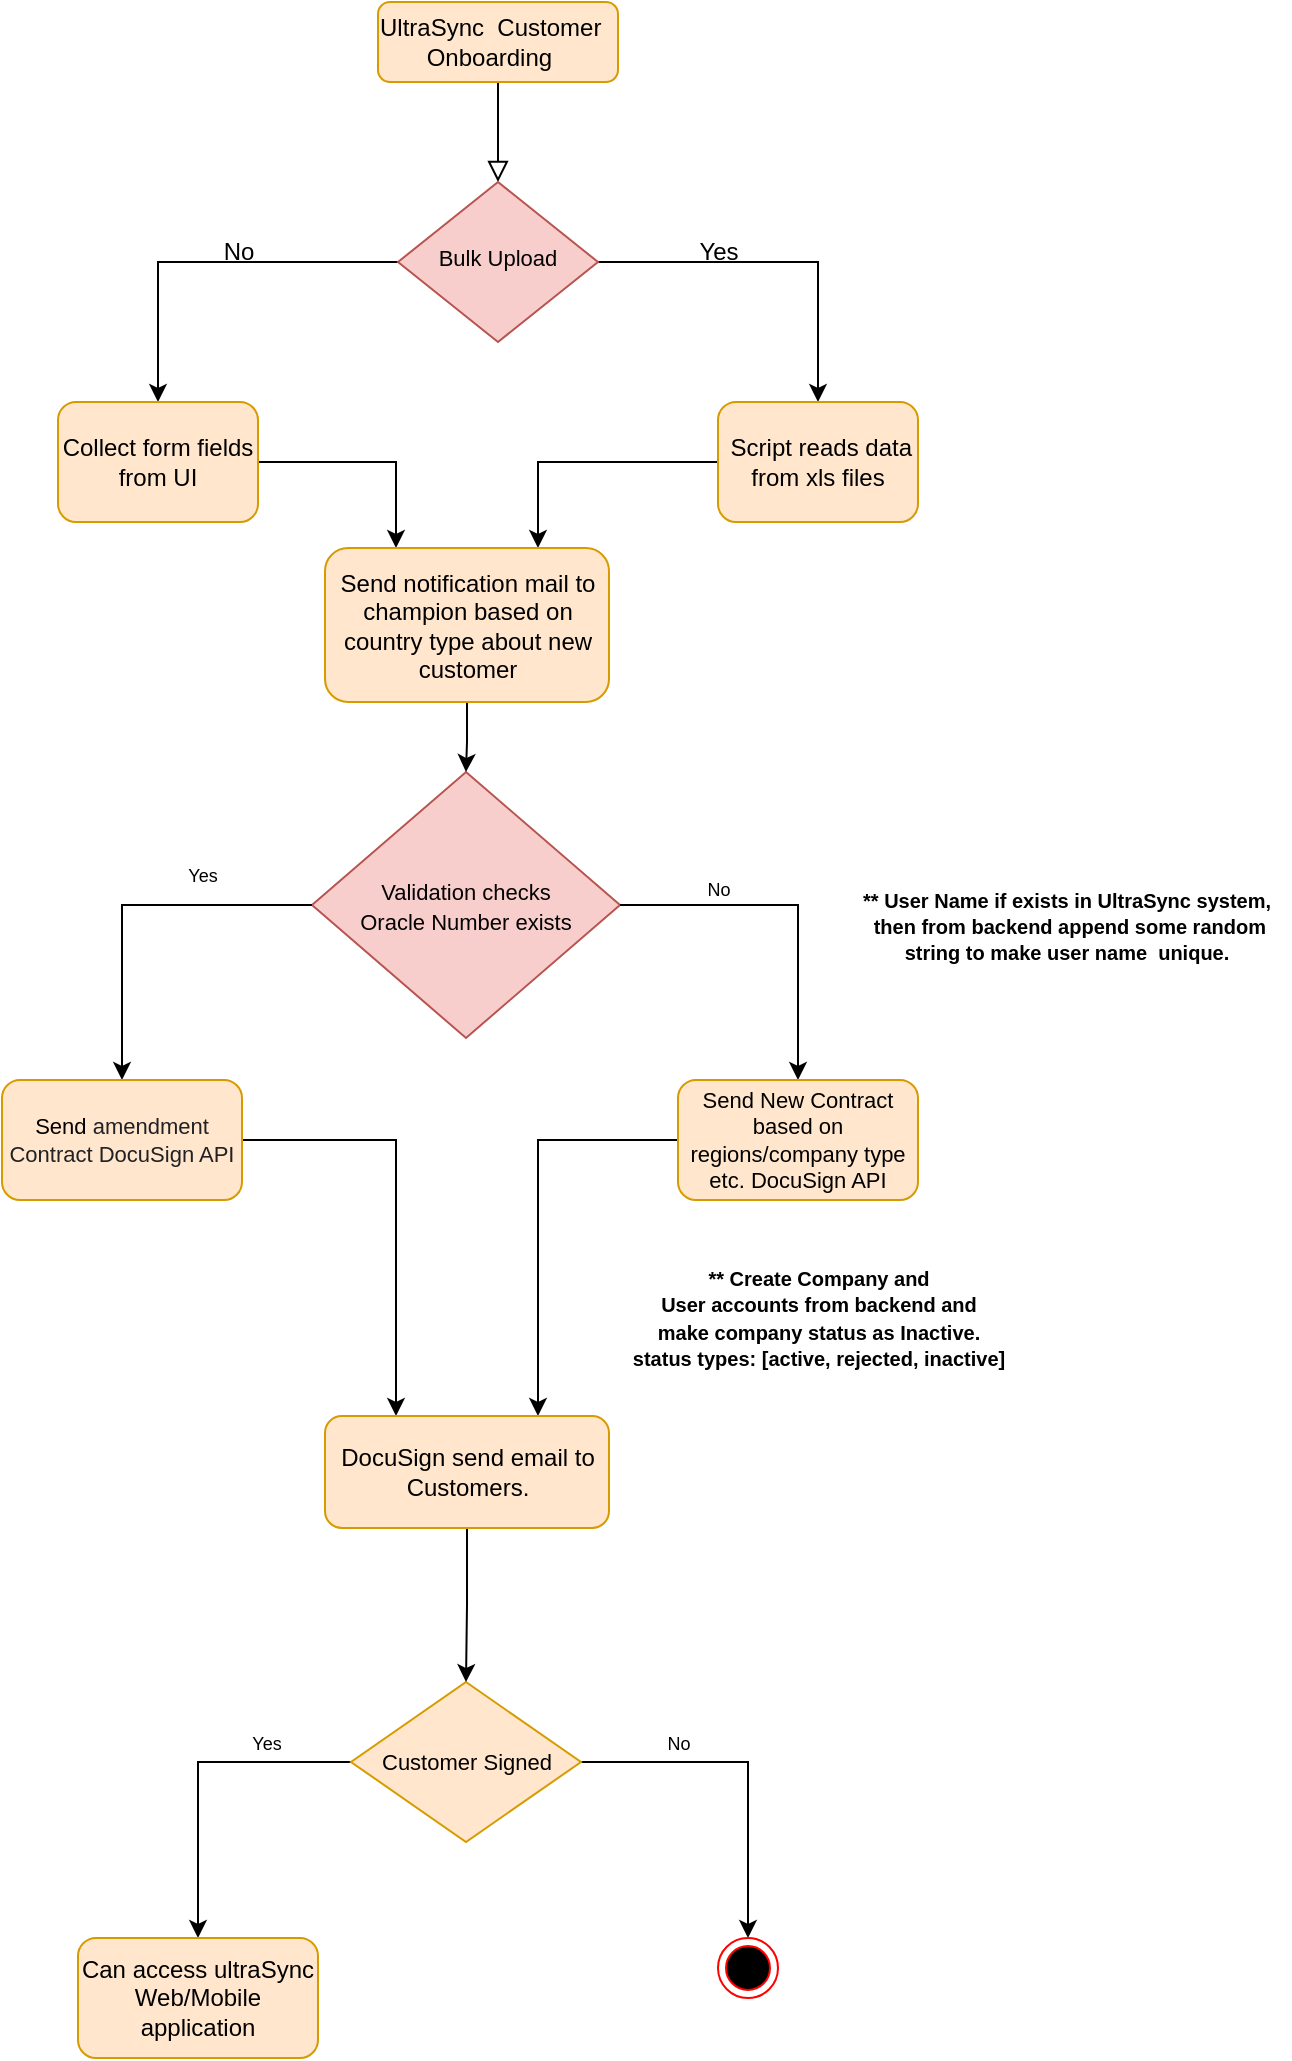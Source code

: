 <mxfile version="20.8.3" type="github">
  <diagram id="C5RBs43oDa-KdzZeNtuy" name="Page-1">
    <mxGraphModel dx="794" dy="438" grid="1" gridSize="7" guides="1" tooltips="1" connect="1" arrows="1" fold="1" page="1" pageScale="1" pageWidth="827" pageHeight="1169" math="0" shadow="0">
      <root>
        <mxCell id="WIyWlLk6GJQsqaUBKTNV-0" />
        <mxCell id="WIyWlLk6GJQsqaUBKTNV-1" parent="WIyWlLk6GJQsqaUBKTNV-0" />
        <mxCell id="WIyWlLk6GJQsqaUBKTNV-2" value="" style="rounded=0;html=1;jettySize=auto;orthogonalLoop=1;fontSize=11;endArrow=block;endFill=0;endSize=8;strokeWidth=1;shadow=0;labelBackgroundColor=none;edgeStyle=orthogonalEdgeStyle;" parent="WIyWlLk6GJQsqaUBKTNV-1" source="WIyWlLk6GJQsqaUBKTNV-3" target="WIyWlLk6GJQsqaUBKTNV-6" edge="1">
          <mxGeometry relative="1" as="geometry" />
        </mxCell>
        <mxCell id="WIyWlLk6GJQsqaUBKTNV-3" value="&lt;div style=&quot;text-align: start;&quot;&gt;UltraSync&amp;nbsp;&amp;nbsp;Customer&amp;nbsp; &amp;nbsp; &amp;nbsp; &amp;nbsp; &amp;nbsp;Onboarding&lt;br&gt;&lt;/div&gt;" style="rounded=1;whiteSpace=wrap;html=1;fontSize=12;glass=0;strokeWidth=1;shadow=0;fillColor=#ffe6cc;strokeColor=#d79b00;" parent="WIyWlLk6GJQsqaUBKTNV-1" vertex="1">
          <mxGeometry x="349" y="49" width="120" height="40" as="geometry" />
        </mxCell>
        <mxCell id="dnxdo7aO6R9HoP1VlLdP-2" style="edgeStyle=orthogonalEdgeStyle;rounded=0;orthogonalLoop=1;jettySize=auto;html=1;entryX=0.5;entryY=0;entryDx=0;entryDy=0;" edge="1" parent="WIyWlLk6GJQsqaUBKTNV-1" source="WIyWlLk6GJQsqaUBKTNV-6" target="dnxdo7aO6R9HoP1VlLdP-6">
          <mxGeometry relative="1" as="geometry">
            <mxPoint x="239" y="249" as="targetPoint" />
          </mxGeometry>
        </mxCell>
        <mxCell id="dnxdo7aO6R9HoP1VlLdP-3" style="edgeStyle=orthogonalEdgeStyle;rounded=0;orthogonalLoop=1;jettySize=auto;html=1;exitX=1;exitY=0.5;exitDx=0;exitDy=0;entryX=0.5;entryY=0;entryDx=0;entryDy=0;" edge="1" parent="WIyWlLk6GJQsqaUBKTNV-1" source="WIyWlLk6GJQsqaUBKTNV-6" target="dnxdo7aO6R9HoP1VlLdP-10">
          <mxGeometry relative="1" as="geometry">
            <mxPoint x="579" y="249" as="targetPoint" />
          </mxGeometry>
        </mxCell>
        <mxCell id="WIyWlLk6GJQsqaUBKTNV-6" value="&lt;font style=&quot;font-size: 11px;&quot;&gt;Bulk Upload&lt;/font&gt;" style="rhombus;whiteSpace=wrap;html=1;shadow=0;fontFamily=Helvetica;fontSize=12;align=center;strokeWidth=1;spacing=6;spacingTop=-4;fillColor=#f8cecc;strokeColor=#b85450;" parent="WIyWlLk6GJQsqaUBKTNV-1" vertex="1">
          <mxGeometry x="359" y="139" width="100" height="80" as="geometry" />
        </mxCell>
        <mxCell id="WIyWlLk6GJQsqaUBKTNV-8" value="No" style="rounded=0;html=1;jettySize=auto;orthogonalLoop=1;fontSize=11;endArrow=block;endFill=0;endSize=8;strokeWidth=1;shadow=0;labelBackgroundColor=none;edgeStyle=orthogonalEdgeStyle;" parent="WIyWlLk6GJQsqaUBKTNV-1" target="WIyWlLk6GJQsqaUBKTNV-11" edge="1">
          <mxGeometry x="0.333" y="20" relative="1" as="geometry">
            <mxPoint as="offset" />
            <mxPoint x="220" y="370" as="sourcePoint" />
          </mxGeometry>
        </mxCell>
        <mxCell id="WIyWlLk6GJQsqaUBKTNV-9" value="Yes" style="edgeStyle=orthogonalEdgeStyle;rounded=0;html=1;jettySize=auto;orthogonalLoop=1;fontSize=11;endArrow=block;endFill=0;endSize=8;strokeWidth=1;shadow=0;labelBackgroundColor=none;" parent="WIyWlLk6GJQsqaUBKTNV-1" target="WIyWlLk6GJQsqaUBKTNV-12" edge="1">
          <mxGeometry y="10" relative="1" as="geometry">
            <mxPoint as="offset" />
            <mxPoint x="270" y="330" as="sourcePoint" />
          </mxGeometry>
        </mxCell>
        <mxCell id="dnxdo7aO6R9HoP1VlLdP-4" value="Yes" style="text;html=1;align=center;verticalAlign=middle;resizable=0;points=[];autosize=1;strokeColor=none;fillColor=none;" vertex="1" parent="WIyWlLk6GJQsqaUBKTNV-1">
          <mxGeometry x="499" y="159" width="40" height="30" as="geometry" />
        </mxCell>
        <mxCell id="dnxdo7aO6R9HoP1VlLdP-5" value="No" style="text;html=1;align=center;verticalAlign=middle;resizable=0;points=[];autosize=1;strokeColor=none;fillColor=none;" vertex="1" parent="WIyWlLk6GJQsqaUBKTNV-1">
          <mxGeometry x="259" y="159" width="40" height="30" as="geometry" />
        </mxCell>
        <mxCell id="dnxdo7aO6R9HoP1VlLdP-9" value="" style="edgeStyle=orthogonalEdgeStyle;rounded=0;orthogonalLoop=1;jettySize=auto;html=1;entryX=0.25;entryY=0;entryDx=0;entryDy=0;" edge="1" parent="WIyWlLk6GJQsqaUBKTNV-1" source="dnxdo7aO6R9HoP1VlLdP-6" target="dnxdo7aO6R9HoP1VlLdP-50">
          <mxGeometry relative="1" as="geometry">
            <mxPoint x="379" y="349" as="targetPoint" />
          </mxGeometry>
        </mxCell>
        <mxCell id="dnxdo7aO6R9HoP1VlLdP-6" value="Collect form fields from UI" style="rounded=1;whiteSpace=wrap;html=1;fillColor=#ffe6cc;strokeColor=#d79b00;" vertex="1" parent="WIyWlLk6GJQsqaUBKTNV-1">
          <mxGeometry x="189" y="249" width="100" height="60" as="geometry" />
        </mxCell>
        <mxCell id="dnxdo7aO6R9HoP1VlLdP-11" style="edgeStyle=orthogonalEdgeStyle;rounded=0;orthogonalLoop=1;jettySize=auto;html=1;entryX=0.75;entryY=0;entryDx=0;entryDy=0;" edge="1" parent="WIyWlLk6GJQsqaUBKTNV-1" source="dnxdo7aO6R9HoP1VlLdP-10" target="dnxdo7aO6R9HoP1VlLdP-50">
          <mxGeometry relative="1" as="geometry">
            <mxPoint x="439" y="349" as="targetPoint" />
          </mxGeometry>
        </mxCell>
        <mxCell id="dnxdo7aO6R9HoP1VlLdP-10" value="&amp;nbsp;Script reads data from xls files" style="rounded=1;whiteSpace=wrap;html=1;fillColor=#ffe6cc;strokeColor=#d79b00;" vertex="1" parent="WIyWlLk6GJQsqaUBKTNV-1">
          <mxGeometry x="519" y="249" width="100" height="60" as="geometry" />
        </mxCell>
        <mxCell id="dnxdo7aO6R9HoP1VlLdP-12" value="&lt;font style=&quot;font-size: 11px;&quot;&gt;Validation checks&lt;br&gt;Oracle Number exists&lt;br&gt;&lt;/font&gt;" style="rhombus;whiteSpace=wrap;html=1;fillColor=#f8cecc;strokeColor=#b85450;" vertex="1" parent="WIyWlLk6GJQsqaUBKTNV-1">
          <mxGeometry x="316" y="434" width="154" height="133" as="geometry" />
        </mxCell>
        <mxCell id="dnxdo7aO6R9HoP1VlLdP-18" style="edgeStyle=orthogonalEdgeStyle;rounded=0;orthogonalLoop=1;jettySize=auto;html=1;fontSize=9;entryX=0.5;entryY=0;entryDx=0;entryDy=0;exitX=0;exitY=0.5;exitDx=0;exitDy=0;" edge="1" parent="WIyWlLk6GJQsqaUBKTNV-1" source="dnxdo7aO6R9HoP1VlLdP-12" target="dnxdo7aO6R9HoP1VlLdP-20">
          <mxGeometry relative="1" as="geometry">
            <mxPoint x="289" y="719" as="targetPoint" />
            <mxPoint x="353" y="576" as="sourcePoint" />
          </mxGeometry>
        </mxCell>
        <mxCell id="dnxdo7aO6R9HoP1VlLdP-22" value="" style="edgeStyle=orthogonalEdgeStyle;rounded=0;orthogonalLoop=1;jettySize=auto;html=1;fontSize=9;exitX=1;exitY=0.5;exitDx=0;exitDy=0;" edge="1" parent="WIyWlLk6GJQsqaUBKTNV-1" source="dnxdo7aO6R9HoP1VlLdP-12" target="dnxdo7aO6R9HoP1VlLdP-21">
          <mxGeometry relative="1" as="geometry">
            <mxPoint x="473" y="576" as="sourcePoint" />
          </mxGeometry>
        </mxCell>
        <mxCell id="dnxdo7aO6R9HoP1VlLdP-19" value="Yes" style="text;html=1;align=center;verticalAlign=middle;resizable=0;points=[];autosize=1;strokeColor=none;fillColor=none;fontSize=9;" vertex="1" parent="WIyWlLk6GJQsqaUBKTNV-1">
          <mxGeometry x="241" y="476" width="40" height="20" as="geometry" />
        </mxCell>
        <mxCell id="dnxdo7aO6R9HoP1VlLdP-24" style="edgeStyle=orthogonalEdgeStyle;rounded=0;orthogonalLoop=1;jettySize=auto;html=1;exitX=1;exitY=0.5;exitDx=0;exitDy=0;fontSize=12;entryX=0.25;entryY=0;entryDx=0;entryDy=0;" edge="1" parent="WIyWlLk6GJQsqaUBKTNV-1" source="dnxdo7aO6R9HoP1VlLdP-20" target="dnxdo7aO6R9HoP1VlLdP-48">
          <mxGeometry relative="1" as="geometry">
            <mxPoint x="357.5" y="742" as="targetPoint" />
          </mxGeometry>
        </mxCell>
        <mxCell id="dnxdo7aO6R9HoP1VlLdP-20" value="&lt;span style=&quot;background-color: rgb(255, 230, 204);&quot;&gt;&lt;span style=&quot;font-size: 11px;&quot;&gt;Send&amp;nbsp;&lt;/span&gt;&lt;span style=&quot;border-color: var(--border-color); font-size: 11px; color: rgb(32, 33, 36); font-family: &amp;quot;Google Sans&amp;quot;, arial, sans-serif; text-align: start;&quot;&gt;amendment Contract DocuSign API&lt;/span&gt;&lt;/span&gt;" style="rounded=1;whiteSpace=wrap;html=1;fontSize=9;fillColor=#ffe6cc;strokeColor=#d79b00;" vertex="1" parent="WIyWlLk6GJQsqaUBKTNV-1">
          <mxGeometry x="161" y="588" width="120" height="60" as="geometry" />
        </mxCell>
        <mxCell id="dnxdo7aO6R9HoP1VlLdP-33" style="edgeStyle=orthogonalEdgeStyle;rounded=0;orthogonalLoop=1;jettySize=auto;html=1;entryX=0.75;entryY=0;entryDx=0;entryDy=0;fontSize=12;" edge="1" parent="WIyWlLk6GJQsqaUBKTNV-1" source="dnxdo7aO6R9HoP1VlLdP-21" target="dnxdo7aO6R9HoP1VlLdP-48">
          <mxGeometry relative="1" as="geometry">
            <mxPoint x="428.5" y="742" as="targetPoint" />
          </mxGeometry>
        </mxCell>
        <mxCell id="dnxdo7aO6R9HoP1VlLdP-21" value="&lt;font style=&quot;font-size: 11px;&quot;&gt;Send New Contract based on regions/company type etc. DocuSign API&lt;/font&gt;" style="whiteSpace=wrap;html=1;fontSize=9;rounded=1;fillColor=#ffe6cc;strokeColor=#d79b00;" vertex="1" parent="WIyWlLk6GJQsqaUBKTNV-1">
          <mxGeometry x="499" y="588" width="120" height="60" as="geometry" />
        </mxCell>
        <mxCell id="dnxdo7aO6R9HoP1VlLdP-23" value="No" style="text;html=1;align=center;verticalAlign=middle;resizable=0;points=[];autosize=1;strokeColor=none;fillColor=none;fontSize=9;" vertex="1" parent="WIyWlLk6GJQsqaUBKTNV-1">
          <mxGeometry x="499" y="483" width="40" height="20" as="geometry" />
        </mxCell>
        <mxCell id="dnxdo7aO6R9HoP1VlLdP-34" style="edgeStyle=orthogonalEdgeStyle;rounded=0;orthogonalLoop=1;jettySize=auto;html=1;fontSize=11;exitX=1;exitY=0.5;exitDx=0;exitDy=0;entryX=0.5;entryY=0;entryDx=0;entryDy=0;" edge="1" parent="WIyWlLk6GJQsqaUBKTNV-1" source="dnxdo7aO6R9HoP1VlLdP-35" target="dnxdo7aO6R9HoP1VlLdP-41">
          <mxGeometry relative="1" as="geometry">
            <mxPoint x="534" y="1017" as="targetPoint" />
            <mxPoint x="464" y="957" as="sourcePoint" />
          </mxGeometry>
        </mxCell>
        <mxCell id="dnxdo7aO6R9HoP1VlLdP-36" style="edgeStyle=orthogonalEdgeStyle;rounded=0;orthogonalLoop=1;jettySize=auto;html=1;fontSize=11;entryX=0.5;entryY=0;entryDx=0;entryDy=0;" edge="1" parent="WIyWlLk6GJQsqaUBKTNV-1" source="dnxdo7aO6R9HoP1VlLdP-35" target="dnxdo7aO6R9HoP1VlLdP-42">
          <mxGeometry relative="1" as="geometry">
            <mxPoint x="269" y="1027" as="targetPoint" />
          </mxGeometry>
        </mxCell>
        <mxCell id="dnxdo7aO6R9HoP1VlLdP-35" value="Customer Signed" style="rhombus;whiteSpace=wrap;html=1;labelBackgroundColor=#ffe6cc;fontSize=11;fillColor=#ffe6cc;strokeColor=#d79b00;" vertex="1" parent="WIyWlLk6GJQsqaUBKTNV-1">
          <mxGeometry x="335.5" y="889" width="115" height="80" as="geometry" />
        </mxCell>
        <mxCell id="dnxdo7aO6R9HoP1VlLdP-37" value="Yes" style="text;html=1;align=center;verticalAlign=middle;resizable=0;points=[];autosize=1;strokeColor=none;fillColor=none;fontSize=9;" vertex="1" parent="WIyWlLk6GJQsqaUBKTNV-1">
          <mxGeometry x="273" y="910" width="40" height="20" as="geometry" />
        </mxCell>
        <mxCell id="dnxdo7aO6R9HoP1VlLdP-38" value="No" style="text;html=1;align=center;verticalAlign=middle;resizable=0;points=[];autosize=1;strokeColor=none;fillColor=none;fontSize=9;" vertex="1" parent="WIyWlLk6GJQsqaUBKTNV-1">
          <mxGeometry x="479" y="910" width="40" height="20" as="geometry" />
        </mxCell>
        <mxCell id="dnxdo7aO6R9HoP1VlLdP-41" value="" style="ellipse;html=1;shape=endState;fillColor=#000000;strokeColor=#ff0000;labelBackgroundColor=#FFE6CC;fontSize=9;" vertex="1" parent="WIyWlLk6GJQsqaUBKTNV-1">
          <mxGeometry x="519" y="1017" width="30" height="30" as="geometry" />
        </mxCell>
        <mxCell id="dnxdo7aO6R9HoP1VlLdP-42" value="&lt;font style=&quot;font-size: 12px;&quot;&gt;Can access ultraSync Web/Mobile application&lt;br&gt;&lt;/font&gt;" style="rounded=1;whiteSpace=wrap;html=1;fontSize=9;fillColor=#ffe6cc;strokeColor=#d79b00;" vertex="1" parent="WIyWlLk6GJQsqaUBKTNV-1">
          <mxGeometry x="199" y="1017" width="120" height="60" as="geometry" />
        </mxCell>
        <mxCell id="dnxdo7aO6R9HoP1VlLdP-43" value="&lt;span style=&quot;font-size: 10px;&quot;&gt;&lt;b&gt;** User Name if exists in UltraSync system,&lt;br&gt;&amp;nbsp;then from backend append some random&lt;br&gt;string to make user name&amp;nbsp; unique.&lt;/b&gt;&lt;/span&gt;" style="text;html=1;align=center;verticalAlign=middle;resizable=0;points=[];autosize=1;strokeColor=none;fillColor=none;fontSize=11;" vertex="1" parent="WIyWlLk6GJQsqaUBKTNV-1">
          <mxGeometry x="581" y="483" width="224" height="56" as="geometry" />
        </mxCell>
        <mxCell id="dnxdo7aO6R9HoP1VlLdP-47" style="edgeStyle=orthogonalEdgeStyle;rounded=0;orthogonalLoop=1;jettySize=auto;html=1;fontSize=10;startArrow=none;" edge="1" parent="WIyWlLk6GJQsqaUBKTNV-1" source="dnxdo7aO6R9HoP1VlLdP-48" target="dnxdo7aO6R9HoP1VlLdP-35">
          <mxGeometry relative="1" as="geometry" />
        </mxCell>
        <mxCell id="dnxdo7aO6R9HoP1VlLdP-46" value="&lt;span style=&quot;font-size: 10px;&quot;&gt;&lt;b&gt;** Create Company and &lt;br&gt;User accounts from backend and &lt;br&gt;make company status as Inactive.&lt;br&gt;status types: [active, rejected, inactive]&lt;/b&gt;&lt;/span&gt;" style="text;html=1;align=center;verticalAlign=middle;resizable=0;points=[];autosize=1;strokeColor=none;fillColor=none;fontSize=11;" vertex="1" parent="WIyWlLk6GJQsqaUBKTNV-1">
          <mxGeometry x="467.5" y="672" width="203" height="70" as="geometry" />
        </mxCell>
        <mxCell id="dnxdo7aO6R9HoP1VlLdP-48" value="&lt;font style=&quot;font-size: 12px;&quot;&gt;DocuSign send email to Customers.&lt;br&gt;&lt;/font&gt;" style="rounded=1;whiteSpace=wrap;html=1;fontSize=9;fillColor=#ffe6cc;strokeColor=#d79b00;" vertex="1" parent="WIyWlLk6GJQsqaUBKTNV-1">
          <mxGeometry x="322.5" y="756" width="142" height="56" as="geometry" />
        </mxCell>
        <mxCell id="dnxdo7aO6R9HoP1VlLdP-51" style="edgeStyle=orthogonalEdgeStyle;rounded=0;orthogonalLoop=1;jettySize=auto;html=1;entryX=0.5;entryY=0;entryDx=0;entryDy=0;fontSize=10;" edge="1" parent="WIyWlLk6GJQsqaUBKTNV-1" source="dnxdo7aO6R9HoP1VlLdP-50" target="dnxdo7aO6R9HoP1VlLdP-12">
          <mxGeometry relative="1" as="geometry" />
        </mxCell>
        <mxCell id="dnxdo7aO6R9HoP1VlLdP-50" value="&lt;font style=&quot;font-size: 12px;&quot;&gt;Send notification mail to champion based on country type about new customer&lt;br&gt;&lt;/font&gt;" style="rounded=1;whiteSpace=wrap;html=1;fontSize=9;fillColor=#ffe6cc;strokeColor=#d79b00;" vertex="1" parent="WIyWlLk6GJQsqaUBKTNV-1">
          <mxGeometry x="322.5" y="322" width="142" height="77" as="geometry" />
        </mxCell>
      </root>
    </mxGraphModel>
  </diagram>
</mxfile>
